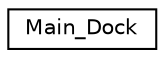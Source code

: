 digraph "Graphical Class Hierarchy"
{
 // LATEX_PDF_SIZE
  edge [fontname="Helvetica",fontsize="10",labelfontname="Helvetica",labelfontsize="10"];
  node [fontname="Helvetica",fontsize="10",shape=record];
  rankdir="LR";
  Node0 [label="Main_Dock",height=0.2,width=0.4,color="black", fillcolor="white", style="filled",URL="$d5/da5/classMain__Dock.html",tooltip=" "];
}
